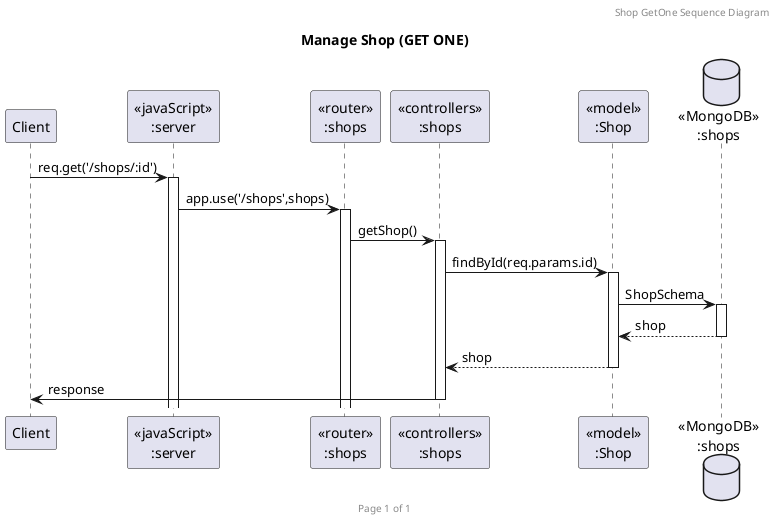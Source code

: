 @startuml Manage Shop (GET ONE)

header Shop GetOne Sequence Diagram
footer Page %page% of %lastpage%
title "Manage Shop (GET ONE)"

participant "Client" as client
participant "<<javaScript>>\n:server" as server
participant "<<router>>\n:shops" as routerShops
participant "<<controllers>>\n:shops" as controllersShops
participant "<<model>>\n:Shop" as modelShop
database "<<MongoDB>>\n:shops" as ShopsDatabase

client->server ++:req.get('/shops/:id')
server->routerShops ++:app.use('/shops',shops)
routerShops -> controllersShops ++:getShop()
controllersShops->modelShop ++:findById(req.params.id)
modelShop ->ShopsDatabase ++: ShopSchema
ShopsDatabase --> modelShop --: shop
controllersShops <-- modelShop --:shop
controllersShops->client --:response

@enduml
